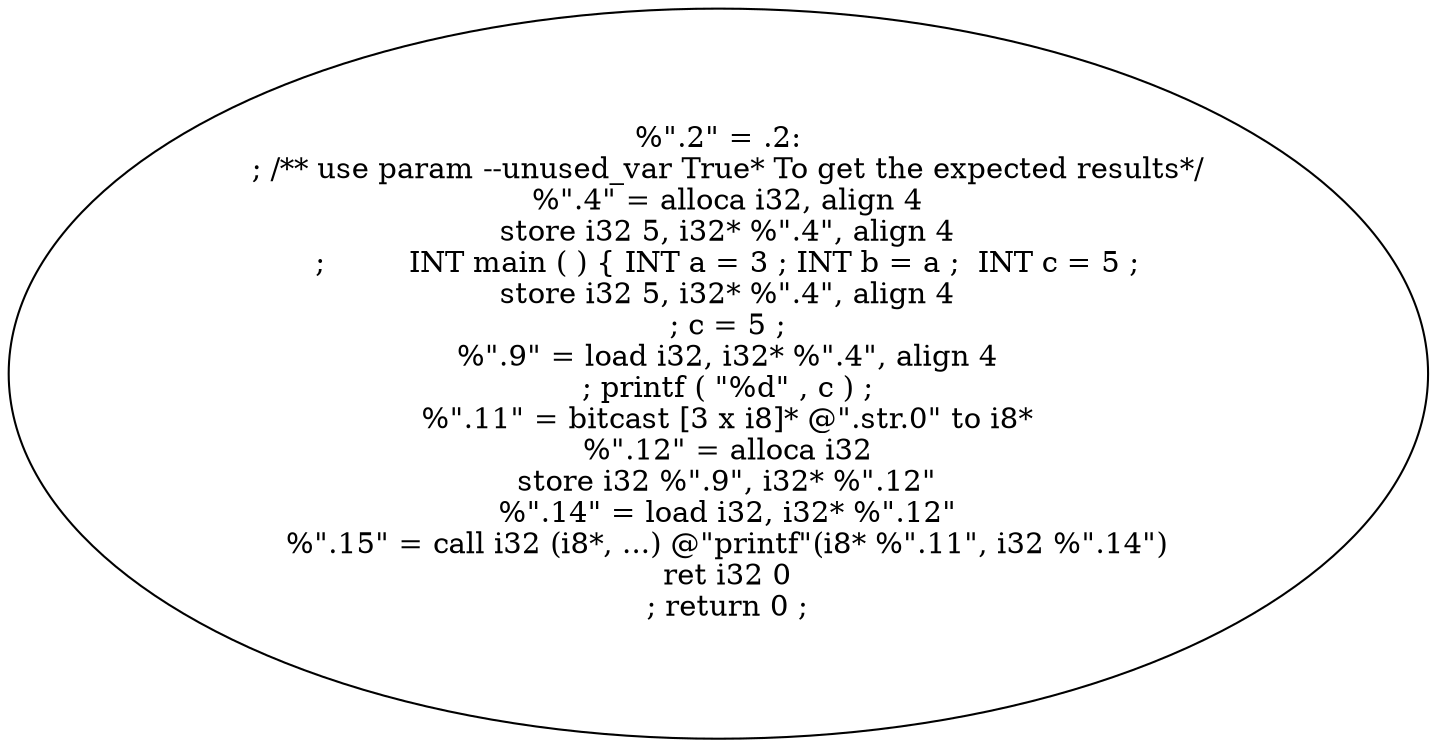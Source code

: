 digraph AST {
  "128829993084208" [label="%\".2\" = .2:
  ; /** use param --unused_var True* To get the expected results*/
  %\".4\" = alloca i32, align 4
  store i32 5, i32* %\".4\", align 4
  ;         INT main ( ) { INT a = 3 ; INT b = a ;  INT c = 5 ;
  store i32 5, i32* %\".4\", align 4
  ; c = 5 ;
  %\".9\" = load i32, i32* %\".4\", align 4
  ; printf ( \"%d\" , c ) ;
  %\".11\" = bitcast [3 x i8]* @\".str.0\" to i8*
  %\".12\" = alloca i32
  store i32 %\".9\", i32* %\".12\"
  %\".14\" = load i32, i32* %\".12\"
  %\".15\" = call i32 (i8*, ...) @\"printf\"(i8* %\".11\", i32 %\".14\")
  ret i32 0
  ; return 0 ;"];
}
